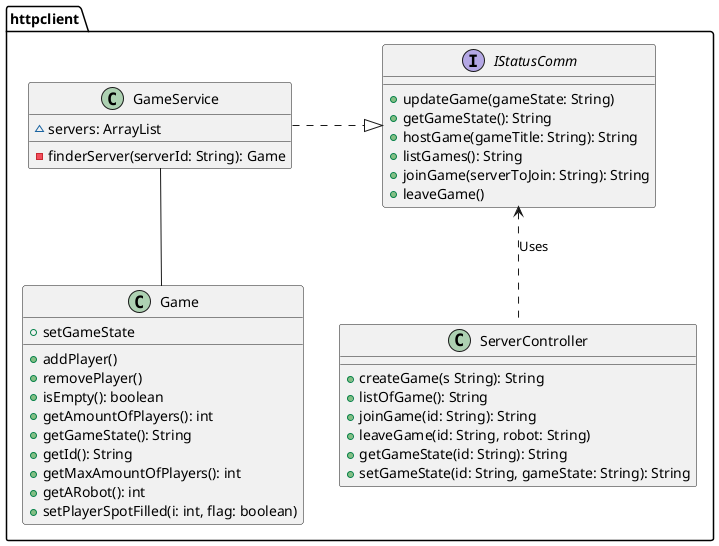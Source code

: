 @startuml
skinparam groupInheritance 2
skinparam linetype polyline

package httpclient{
interface IStatusComm {
    + updateGame(gameState: String)
    + getGameState(): String
    + hostGame(gameTitle: String): String
    + listGames(): String
    + joinGame(serverToJoin: String): String
    + leaveGame()
}

class GameService {
    ~ servers: ArrayList
    - finderServer(serverId: String): Game
}
class ServerController {
    + createGame(s String): String
    + listOfGame(): String
    + joinGame(id: String): String
    + leaveGame(id: String, robot: String)
    + getGameState(id: String): String
    + setGameState(id: String, gameState: String): String

}
class Game {
    + addPlayer()
    + removePlayer()
    + isEmpty(): boolean
    + getAmountOfPlayers(): int
    + getGameState(): String
    + setGameState
    + getId(): String
    + getMaxAmountOfPlayers(): int
    + getARobot(): int
    + setPlayerSpotFilled(i: int, flag: boolean)
}

IStatusComm <|.l.GameService : \t\t
IStatusComm <..ServerController : Uses
GameService -- Game
}

@enduml